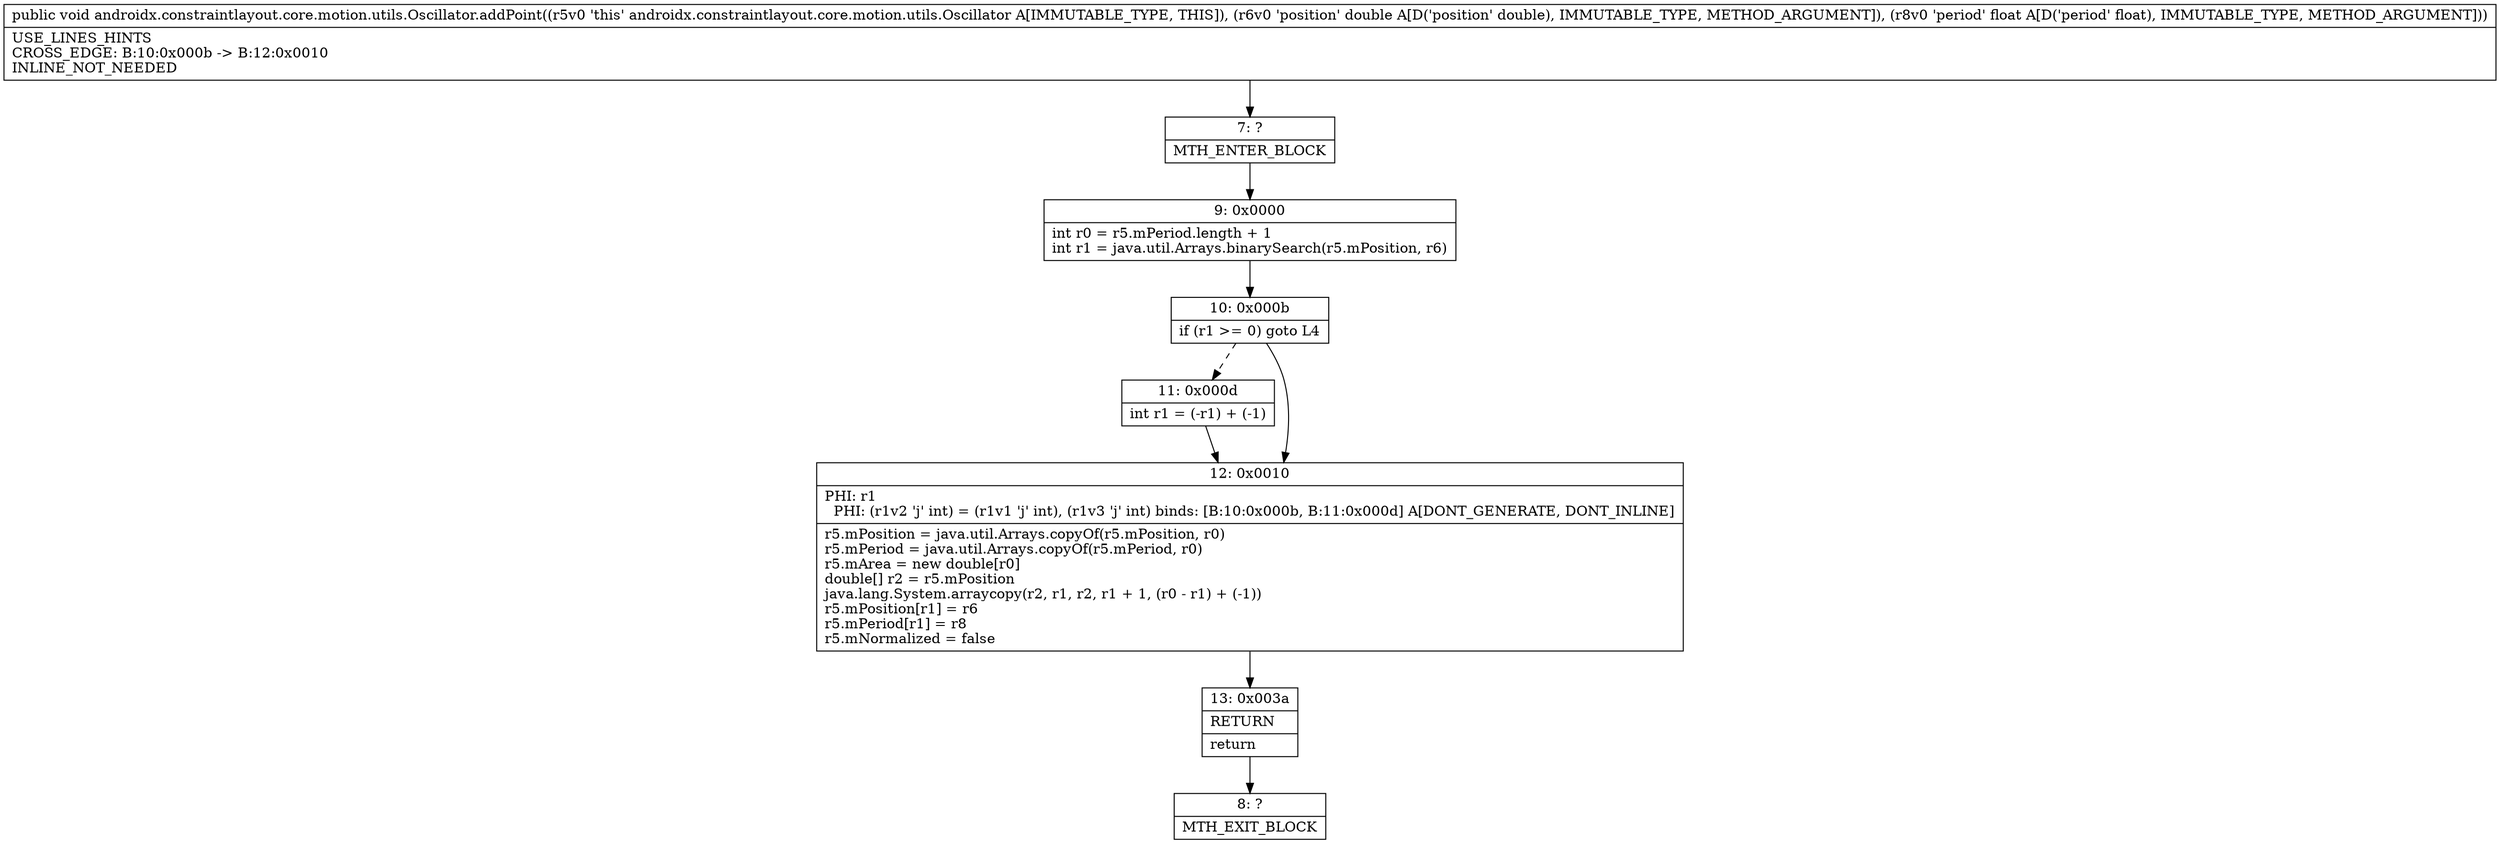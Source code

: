 digraph "CFG forandroidx.constraintlayout.core.motion.utils.Oscillator.addPoint(DF)V" {
Node_7 [shape=record,label="{7\:\ ?|MTH_ENTER_BLOCK\l}"];
Node_9 [shape=record,label="{9\:\ 0x0000|int r0 = r5.mPeriod.length + 1\lint r1 = java.util.Arrays.binarySearch(r5.mPosition, r6)\l}"];
Node_10 [shape=record,label="{10\:\ 0x000b|if (r1 \>= 0) goto L4\l}"];
Node_11 [shape=record,label="{11\:\ 0x000d|int r1 = (\-r1) + (\-1)\l}"];
Node_12 [shape=record,label="{12\:\ 0x0010|PHI: r1 \l  PHI: (r1v2 'j' int) = (r1v1 'j' int), (r1v3 'j' int) binds: [B:10:0x000b, B:11:0x000d] A[DONT_GENERATE, DONT_INLINE]\l|r5.mPosition = java.util.Arrays.copyOf(r5.mPosition, r0)\lr5.mPeriod = java.util.Arrays.copyOf(r5.mPeriod, r0)\lr5.mArea = new double[r0]\ldouble[] r2 = r5.mPosition\ljava.lang.System.arraycopy(r2, r1, r2, r1 + 1, (r0 \- r1) + (\-1))\lr5.mPosition[r1] = r6\lr5.mPeriod[r1] = r8\lr5.mNormalized = false\l}"];
Node_13 [shape=record,label="{13\:\ 0x003a|RETURN\l|return\l}"];
Node_8 [shape=record,label="{8\:\ ?|MTH_EXIT_BLOCK\l}"];
MethodNode[shape=record,label="{public void androidx.constraintlayout.core.motion.utils.Oscillator.addPoint((r5v0 'this' androidx.constraintlayout.core.motion.utils.Oscillator A[IMMUTABLE_TYPE, THIS]), (r6v0 'position' double A[D('position' double), IMMUTABLE_TYPE, METHOD_ARGUMENT]), (r8v0 'period' float A[D('period' float), IMMUTABLE_TYPE, METHOD_ARGUMENT]))  | USE_LINES_HINTS\lCROSS_EDGE: B:10:0x000b \-\> B:12:0x0010\lINLINE_NOT_NEEDED\l}"];
MethodNode -> Node_7;Node_7 -> Node_9;
Node_9 -> Node_10;
Node_10 -> Node_11[style=dashed];
Node_10 -> Node_12;
Node_11 -> Node_12;
Node_12 -> Node_13;
Node_13 -> Node_8;
}

